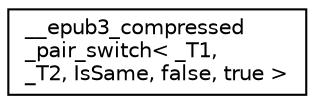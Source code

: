 digraph "Graphical Class Hierarchy"
{
  edge [fontname="Helvetica",fontsize="10",labelfontname="Helvetica",labelfontsize="10"];
  node [fontname="Helvetica",fontsize="10",shape=record];
  rankdir="LR";
  Node1 [label="__epub3_compressed\l_pair_switch\< _T1, \l_T2, IsSame, false, true \>",height=0.2,width=0.4,color="black", fillcolor="white", style="filled",URL="$struct____epub3__compressed__pair__switch_3_01___t1_00_01___t2_00_01_is_same_00_01false_00_01true_01_4.xhtml"];
}
